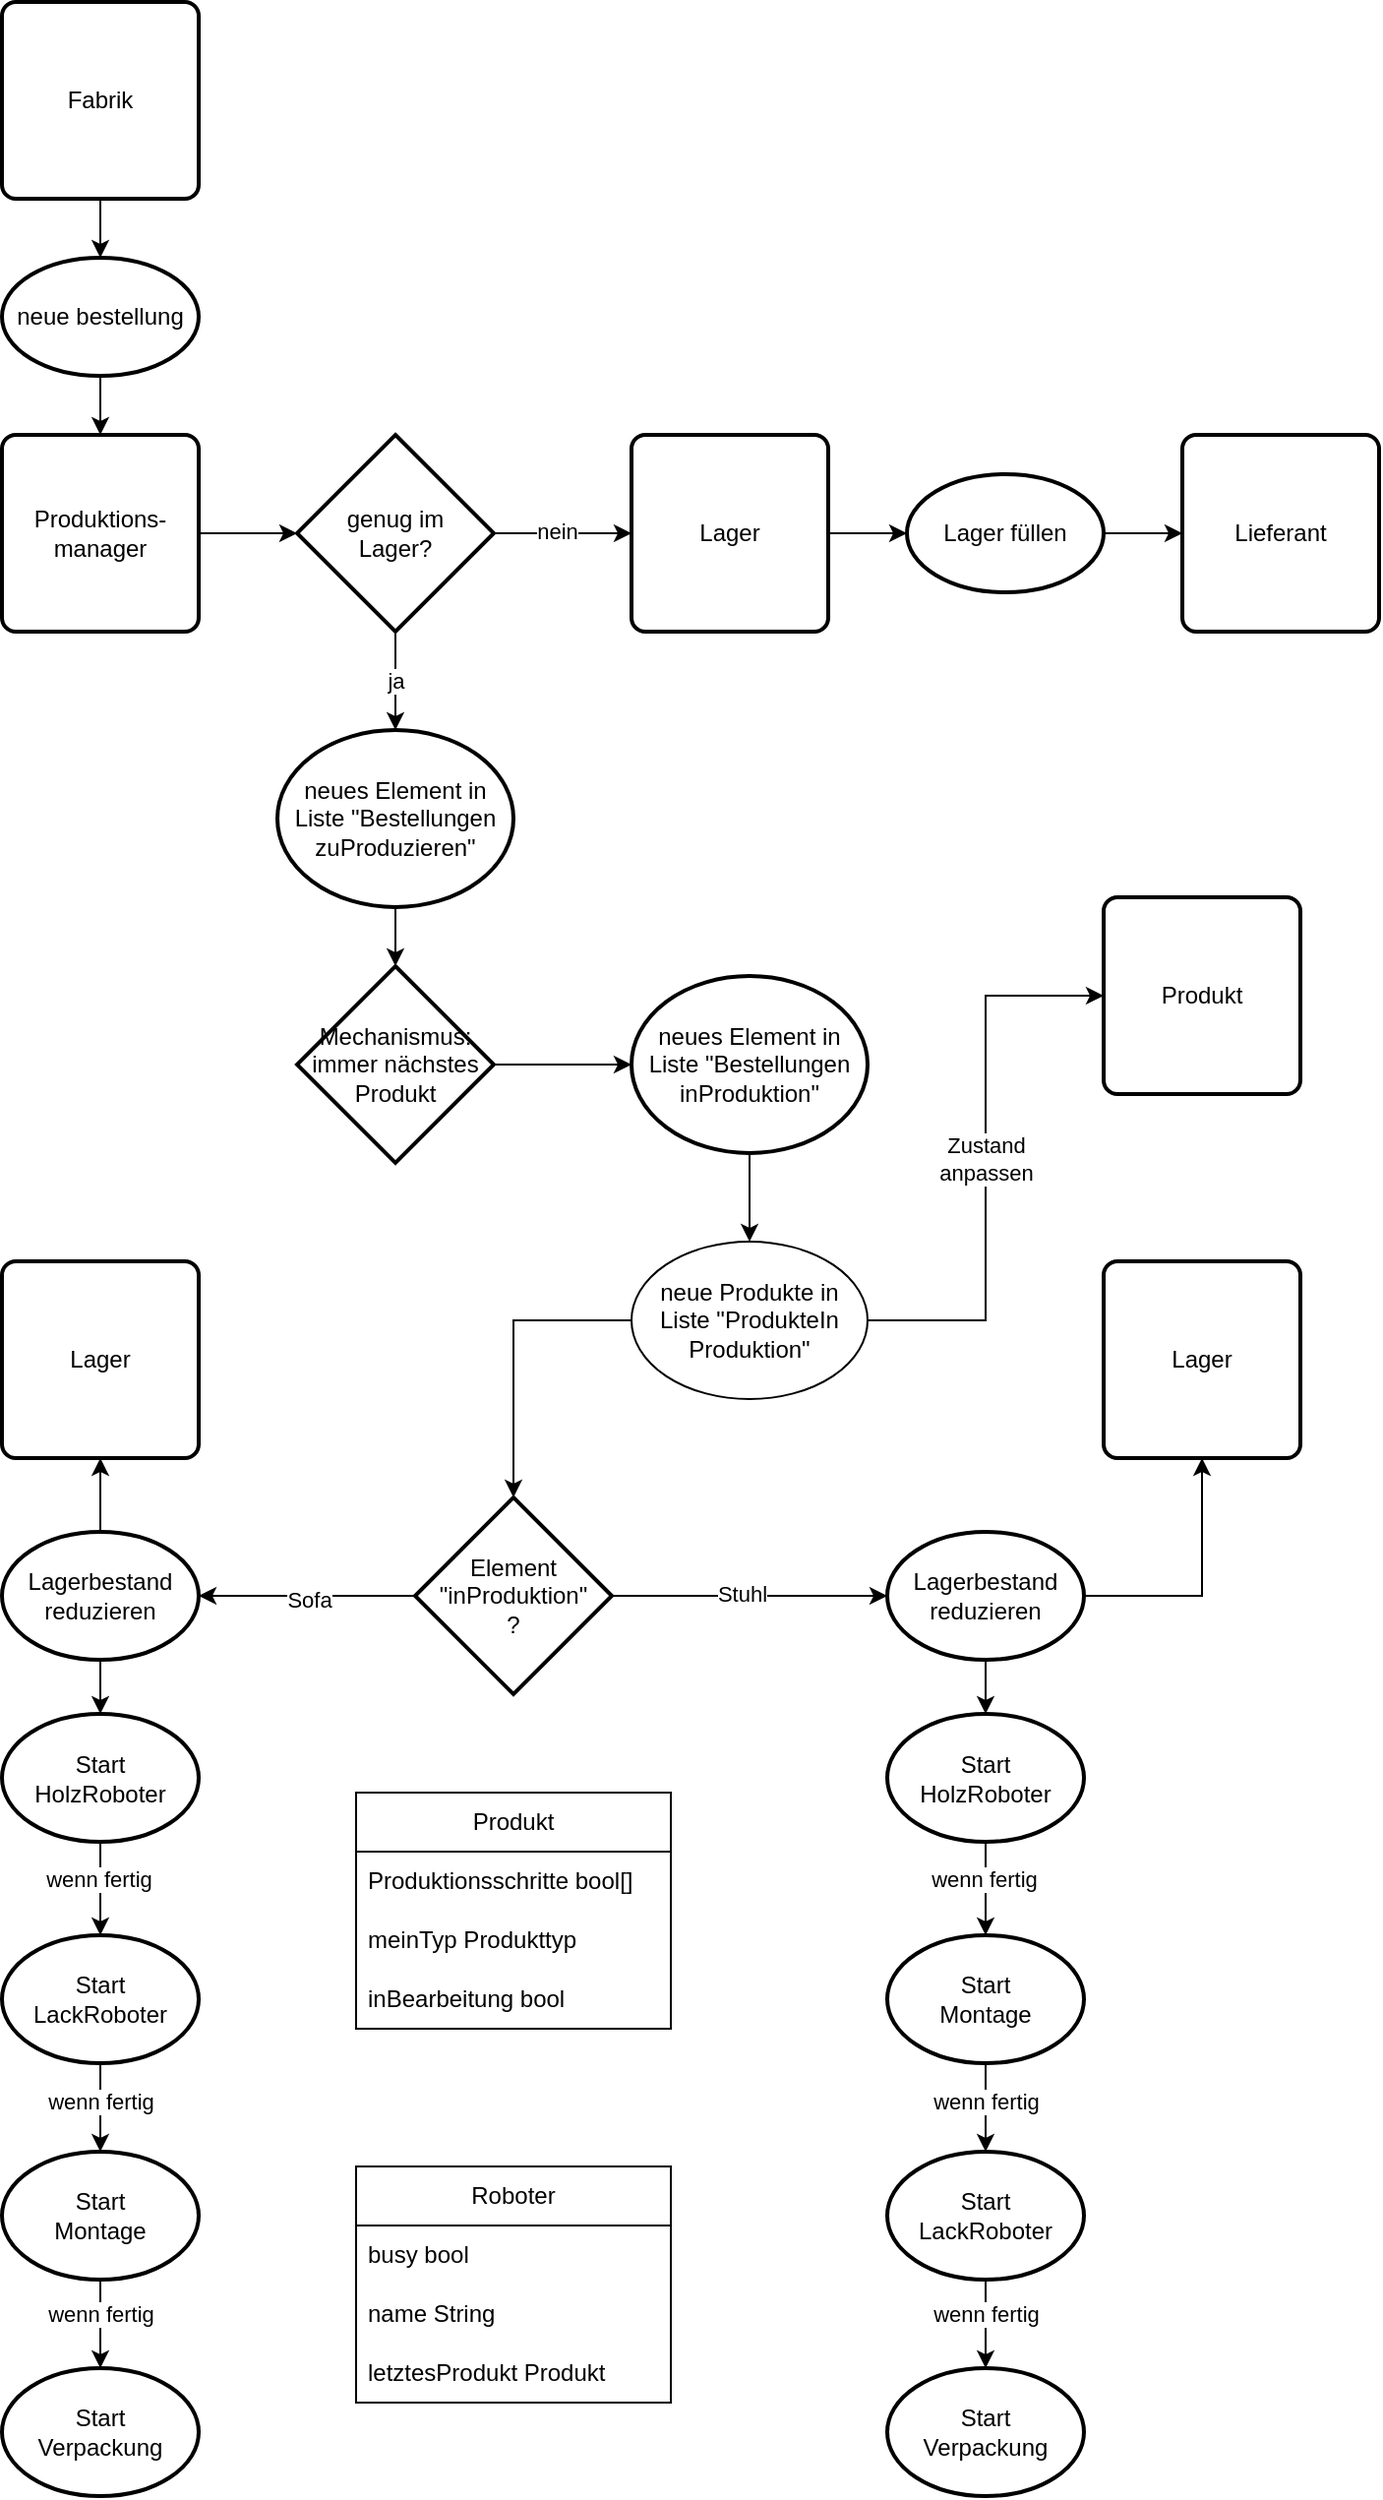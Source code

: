 <mxfile version="20.6.0" type="device"><diagram id="C5RBs43oDa-KdzZeNtuy" name="Page-1"><mxGraphModel dx="948" dy="583" grid="1" gridSize="10" guides="1" tooltips="1" connect="1" arrows="1" fold="1" page="1" pageScale="1" pageWidth="827" pageHeight="1169" math="0" shadow="0"><root><mxCell id="WIyWlLk6GJQsqaUBKTNV-0"/><mxCell id="WIyWlLk6GJQsqaUBKTNV-1" parent="WIyWlLk6GJQsqaUBKTNV-0"/><mxCell id="1L0LD6iB9QXQAJ-IbZGM-8" value="" style="edgeStyle=orthogonalEdgeStyle;rounded=0;orthogonalLoop=1;jettySize=auto;html=1;" edge="1" parent="WIyWlLk6GJQsqaUBKTNV-1" source="1L0LD6iB9QXQAJ-IbZGM-0" target="1L0LD6iB9QXQAJ-IbZGM-5"><mxGeometry relative="1" as="geometry"/></mxCell><mxCell id="1L0LD6iB9QXQAJ-IbZGM-0" value="Fabrik" style="rounded=1;whiteSpace=wrap;html=1;absoluteArcSize=1;arcSize=14;strokeWidth=2;" vertex="1" parent="WIyWlLk6GJQsqaUBKTNV-1"><mxGeometry x="80" y="80" width="100" height="100" as="geometry"/></mxCell><mxCell id="1L0LD6iB9QXQAJ-IbZGM-19" value="ja" style="edgeStyle=orthogonalEdgeStyle;rounded=0;orthogonalLoop=1;jettySize=auto;html=1;" edge="1" parent="WIyWlLk6GJQsqaUBKTNV-1" source="1L0LD6iB9QXQAJ-IbZGM-1" target="1L0LD6iB9QXQAJ-IbZGM-18"><mxGeometry relative="1" as="geometry"/></mxCell><mxCell id="1L0LD6iB9QXQAJ-IbZGM-1" value="genug im &lt;br&gt;Lager?" style="strokeWidth=2;html=1;shape=mxgraph.flowchart.decision;whiteSpace=wrap;" vertex="1" parent="WIyWlLk6GJQsqaUBKTNV-1"><mxGeometry x="230" y="300" width="100" height="100" as="geometry"/></mxCell><mxCell id="1L0LD6iB9QXQAJ-IbZGM-14" value="" style="edgeStyle=orthogonalEdgeStyle;rounded=0;orthogonalLoop=1;jettySize=auto;html=1;" edge="1" parent="WIyWlLk6GJQsqaUBKTNV-1" source="1L0LD6iB9QXQAJ-IbZGM-2" target="1L0LD6iB9QXQAJ-IbZGM-12"><mxGeometry relative="1" as="geometry"/></mxCell><mxCell id="1L0LD6iB9QXQAJ-IbZGM-2" value="Lager" style="rounded=1;whiteSpace=wrap;html=1;absoluteArcSize=1;arcSize=14;strokeWidth=2;" vertex="1" parent="WIyWlLk6GJQsqaUBKTNV-1"><mxGeometry x="400" y="300" width="100" height="100" as="geometry"/></mxCell><mxCell id="1L0LD6iB9QXQAJ-IbZGM-3" value="" style="edgeStyle=orthogonalEdgeStyle;rounded=0;orthogonalLoop=1;jettySize=auto;html=1;" edge="1" parent="WIyWlLk6GJQsqaUBKTNV-1" source="1L0LD6iB9QXQAJ-IbZGM-1" target="1L0LD6iB9QXQAJ-IbZGM-2"><mxGeometry relative="1" as="geometry"><mxPoint x="413.5" y="350" as="targetPoint"/></mxGeometry></mxCell><mxCell id="1L0LD6iB9QXQAJ-IbZGM-6" value="nein" style="edgeLabel;html=1;align=center;verticalAlign=middle;resizable=0;points=[];" vertex="1" connectable="0" parent="1L0LD6iB9QXQAJ-IbZGM-3"><mxGeometry x="-0.094" y="1" relative="1" as="geometry"><mxPoint as="offset"/></mxGeometry></mxCell><mxCell id="1L0LD6iB9QXQAJ-IbZGM-9" value="" style="edgeStyle=orthogonalEdgeStyle;rounded=0;orthogonalLoop=1;jettySize=auto;html=1;" edge="1" parent="WIyWlLk6GJQsqaUBKTNV-1" source="1L0LD6iB9QXQAJ-IbZGM-5" target="1L0LD6iB9QXQAJ-IbZGM-7"><mxGeometry relative="1" as="geometry"/></mxCell><mxCell id="1L0LD6iB9QXQAJ-IbZGM-5" value="&lt;span style=&quot;&quot;&gt;neue bestellung&lt;/span&gt;" style="strokeWidth=2;html=1;shape=mxgraph.flowchart.start_1;whiteSpace=wrap;" vertex="1" parent="WIyWlLk6GJQsqaUBKTNV-1"><mxGeometry x="80" y="210" width="100" height="60" as="geometry"/></mxCell><mxCell id="1L0LD6iB9QXQAJ-IbZGM-10" value="" style="edgeStyle=orthogonalEdgeStyle;rounded=0;orthogonalLoop=1;jettySize=auto;html=1;" edge="1" parent="WIyWlLk6GJQsqaUBKTNV-1" source="1L0LD6iB9QXQAJ-IbZGM-7" target="1L0LD6iB9QXQAJ-IbZGM-1"><mxGeometry relative="1" as="geometry"/></mxCell><mxCell id="1L0LD6iB9QXQAJ-IbZGM-7" value="Produktions-manager" style="rounded=1;whiteSpace=wrap;html=1;absoluteArcSize=1;arcSize=14;strokeWidth=2;" vertex="1" parent="WIyWlLk6GJQsqaUBKTNV-1"><mxGeometry x="80" y="300" width="100" height="100" as="geometry"/></mxCell><mxCell id="1L0LD6iB9QXQAJ-IbZGM-15" value="" style="edgeStyle=orthogonalEdgeStyle;rounded=0;orthogonalLoop=1;jettySize=auto;html=1;" edge="1" parent="WIyWlLk6GJQsqaUBKTNV-1" source="1L0LD6iB9QXQAJ-IbZGM-12" target="1L0LD6iB9QXQAJ-IbZGM-13"><mxGeometry relative="1" as="geometry"/></mxCell><mxCell id="1L0LD6iB9QXQAJ-IbZGM-12" value="&lt;span style=&quot;&quot;&gt;Lager füllen&lt;/span&gt;" style="strokeWidth=2;html=1;shape=mxgraph.flowchart.start_1;whiteSpace=wrap;" vertex="1" parent="WIyWlLk6GJQsqaUBKTNV-1"><mxGeometry x="540" y="320" width="100" height="60" as="geometry"/></mxCell><mxCell id="1L0LD6iB9QXQAJ-IbZGM-13" value="Lieferant" style="rounded=1;whiteSpace=wrap;html=1;absoluteArcSize=1;arcSize=14;strokeWidth=2;" vertex="1" parent="WIyWlLk6GJQsqaUBKTNV-1"><mxGeometry x="680" y="300" width="100" height="100" as="geometry"/></mxCell><mxCell id="1L0LD6iB9QXQAJ-IbZGM-22" value="" style="edgeStyle=orthogonalEdgeStyle;rounded=0;orthogonalLoop=1;jettySize=auto;html=1;" edge="1" parent="WIyWlLk6GJQsqaUBKTNV-1" source="1L0LD6iB9QXQAJ-IbZGM-18" target="1L0LD6iB9QXQAJ-IbZGM-21"><mxGeometry relative="1" as="geometry"/></mxCell><mxCell id="1L0LD6iB9QXQAJ-IbZGM-18" value="neues Element in Liste &quot;Bestellungen zuProduzieren&quot;" style="strokeWidth=2;html=1;shape=mxgraph.flowchart.start_1;whiteSpace=wrap;" vertex="1" parent="WIyWlLk6GJQsqaUBKTNV-1"><mxGeometry x="220" y="450" width="120" height="90" as="geometry"/></mxCell><mxCell id="1L0LD6iB9QXQAJ-IbZGM-24" value="" style="edgeStyle=orthogonalEdgeStyle;rounded=0;orthogonalLoop=1;jettySize=auto;html=1;" edge="1" parent="WIyWlLk6GJQsqaUBKTNV-1" source="1L0LD6iB9QXQAJ-IbZGM-21" target="1L0LD6iB9QXQAJ-IbZGM-23"><mxGeometry relative="1" as="geometry"/></mxCell><mxCell id="1L0LD6iB9QXQAJ-IbZGM-21" value="Mechanismus: immer nächstes Produkt" style="strokeWidth=2;html=1;shape=mxgraph.flowchart.decision;whiteSpace=wrap;" vertex="1" parent="WIyWlLk6GJQsqaUBKTNV-1"><mxGeometry x="230" y="570" width="100" height="100" as="geometry"/></mxCell><mxCell id="1L0LD6iB9QXQAJ-IbZGM-80" value="" style="edgeStyle=orthogonalEdgeStyle;rounded=0;orthogonalLoop=1;jettySize=auto;html=1;" edge="1" parent="WIyWlLk6GJQsqaUBKTNV-1" source="1L0LD6iB9QXQAJ-IbZGM-23" target="1L0LD6iB9QXQAJ-IbZGM-79"><mxGeometry relative="1" as="geometry"/></mxCell><mxCell id="1L0LD6iB9QXQAJ-IbZGM-23" value="neues Element in Liste &quot;Bestellungen&lt;br&gt;inProduktion&quot;" style="strokeWidth=2;html=1;shape=mxgraph.flowchart.start_1;whiteSpace=wrap;" vertex="1" parent="WIyWlLk6GJQsqaUBKTNV-1"><mxGeometry x="400" y="575" width="120" height="90" as="geometry"/></mxCell><mxCell id="1L0LD6iB9QXQAJ-IbZGM-35" value="" style="edgeStyle=orthogonalEdgeStyle;rounded=0;orthogonalLoop=1;jettySize=auto;html=1;entryX=0;entryY=0.5;entryDx=0;entryDy=0;entryPerimeter=0;" edge="1" parent="WIyWlLk6GJQsqaUBKTNV-1" source="1L0LD6iB9QXQAJ-IbZGM-32" target="1L0LD6iB9QXQAJ-IbZGM-39"><mxGeometry relative="1" as="geometry"><mxPoint x="590" y="890" as="targetPoint"/></mxGeometry></mxCell><mxCell id="1L0LD6iB9QXQAJ-IbZGM-36" value="Stuhl" style="edgeLabel;html=1;align=center;verticalAlign=middle;resizable=0;points=[];" vertex="1" connectable="0" parent="1L0LD6iB9QXQAJ-IbZGM-35"><mxGeometry x="-0.064" y="1" relative="1" as="geometry"><mxPoint as="offset"/></mxGeometry></mxCell><mxCell id="1L0LD6iB9QXQAJ-IbZGM-67" value="" style="edgeStyle=orthogonalEdgeStyle;rounded=0;orthogonalLoop=1;jettySize=auto;html=1;" edge="1" parent="WIyWlLk6GJQsqaUBKTNV-1" source="1L0LD6iB9QXQAJ-IbZGM-32" target="1L0LD6iB9QXQAJ-IbZGM-62"><mxGeometry relative="1" as="geometry"/></mxCell><mxCell id="1L0LD6iB9QXQAJ-IbZGM-68" value="Sofa" style="edgeLabel;html=1;align=center;verticalAlign=middle;resizable=0;points=[];" vertex="1" connectable="0" parent="1L0LD6iB9QXQAJ-IbZGM-67"><mxGeometry x="-0.022" y="2" relative="1" as="geometry"><mxPoint as="offset"/></mxGeometry></mxCell><mxCell id="1L0LD6iB9QXQAJ-IbZGM-32" value="Element &quot;inProduktion&quot;&lt;br&gt;?" style="strokeWidth=2;html=1;shape=mxgraph.flowchart.decision;whiteSpace=wrap;" vertex="1" parent="WIyWlLk6GJQsqaUBKTNV-1"><mxGeometry x="290" y="840" width="100" height="100" as="geometry"/></mxCell><mxCell id="1L0LD6iB9QXQAJ-IbZGM-44" value="" style="edgeStyle=orthogonalEdgeStyle;rounded=0;orthogonalLoop=1;jettySize=auto;html=1;" edge="1" parent="WIyWlLk6GJQsqaUBKTNV-1" source="1L0LD6iB9QXQAJ-IbZGM-33" target="1L0LD6iB9QXQAJ-IbZGM-37"><mxGeometry relative="1" as="geometry"/></mxCell><mxCell id="1L0LD6iB9QXQAJ-IbZGM-45" value="wenn fertig" style="edgeLabel;html=1;align=center;verticalAlign=middle;resizable=0;points=[];" vertex="1" connectable="0" parent="1L0LD6iB9QXQAJ-IbZGM-44"><mxGeometry x="-0.201" y="-1" relative="1" as="geometry"><mxPoint as="offset"/></mxGeometry></mxCell><mxCell id="1L0LD6iB9QXQAJ-IbZGM-33" value="Start &lt;br&gt;HolzRoboter" style="strokeWidth=2;html=1;shape=mxgraph.flowchart.start_1;whiteSpace=wrap;" vertex="1" parent="WIyWlLk6GJQsqaUBKTNV-1"><mxGeometry x="530" y="950" width="100" height="65" as="geometry"/></mxCell><mxCell id="1L0LD6iB9QXQAJ-IbZGM-47" value="" style="edgeStyle=orthogonalEdgeStyle;rounded=0;orthogonalLoop=1;jettySize=auto;html=1;" edge="1" parent="WIyWlLk6GJQsqaUBKTNV-1" source="1L0LD6iB9QXQAJ-IbZGM-37" target="1L0LD6iB9QXQAJ-IbZGM-46"><mxGeometry relative="1" as="geometry"/></mxCell><mxCell id="1L0LD6iB9QXQAJ-IbZGM-48" value="wenn fertig" style="edgeLabel;html=1;align=center;verticalAlign=middle;resizable=0;points=[];" vertex="1" connectable="0" parent="1L0LD6iB9QXQAJ-IbZGM-47"><mxGeometry x="-0.457" relative="1" as="geometry"><mxPoint y="7" as="offset"/></mxGeometry></mxCell><mxCell id="1L0LD6iB9QXQAJ-IbZGM-37" value="Start &lt;br&gt;Montage" style="strokeWidth=2;html=1;shape=mxgraph.flowchart.start_1;whiteSpace=wrap;" vertex="1" parent="WIyWlLk6GJQsqaUBKTNV-1"><mxGeometry x="530" y="1062.5" width="100" height="65" as="geometry"/></mxCell><mxCell id="1L0LD6iB9QXQAJ-IbZGM-42" value="" style="edgeStyle=orthogonalEdgeStyle;rounded=0;orthogonalLoop=1;jettySize=auto;html=1;" edge="1" parent="WIyWlLk6GJQsqaUBKTNV-1" source="1L0LD6iB9QXQAJ-IbZGM-39" target="1L0LD6iB9QXQAJ-IbZGM-41"><mxGeometry relative="1" as="geometry"/></mxCell><mxCell id="1L0LD6iB9QXQAJ-IbZGM-54" value="" style="edgeStyle=orthogonalEdgeStyle;rounded=0;orthogonalLoop=1;jettySize=auto;html=1;" edge="1" parent="WIyWlLk6GJQsqaUBKTNV-1" source="1L0LD6iB9QXQAJ-IbZGM-39" target="1L0LD6iB9QXQAJ-IbZGM-33"><mxGeometry relative="1" as="geometry"/></mxCell><mxCell id="1L0LD6iB9QXQAJ-IbZGM-39" value="Lagerbestand&lt;br&gt;reduzieren" style="strokeWidth=2;html=1;shape=mxgraph.flowchart.start_1;whiteSpace=wrap;" vertex="1" parent="WIyWlLk6GJQsqaUBKTNV-1"><mxGeometry x="530" y="857.5" width="100" height="65" as="geometry"/></mxCell><mxCell id="1L0LD6iB9QXQAJ-IbZGM-41" value="Lager" style="rounded=1;whiteSpace=wrap;html=1;absoluteArcSize=1;arcSize=14;strokeWidth=2;" vertex="1" parent="WIyWlLk6GJQsqaUBKTNV-1"><mxGeometry x="640" y="720" width="100" height="100" as="geometry"/></mxCell><mxCell id="1L0LD6iB9QXQAJ-IbZGM-50" value="" style="edgeStyle=orthogonalEdgeStyle;rounded=0;orthogonalLoop=1;jettySize=auto;html=1;" edge="1" parent="WIyWlLk6GJQsqaUBKTNV-1" source="1L0LD6iB9QXQAJ-IbZGM-46" target="1L0LD6iB9QXQAJ-IbZGM-49"><mxGeometry relative="1" as="geometry"/></mxCell><mxCell id="1L0LD6iB9QXQAJ-IbZGM-51" value="wenn fertig" style="edgeLabel;html=1;align=center;verticalAlign=middle;resizable=0;points=[];" vertex="1" connectable="0" parent="1L0LD6iB9QXQAJ-IbZGM-50"><mxGeometry x="-0.217" relative="1" as="geometry"><mxPoint as="offset"/></mxGeometry></mxCell><mxCell id="1L0LD6iB9QXQAJ-IbZGM-46" value="Start &lt;br&gt;LackRoboter" style="strokeWidth=2;html=1;shape=mxgraph.flowchart.start_1;whiteSpace=wrap;" vertex="1" parent="WIyWlLk6GJQsqaUBKTNV-1"><mxGeometry x="530" y="1172.5" width="100" height="65" as="geometry"/></mxCell><mxCell id="1L0LD6iB9QXQAJ-IbZGM-49" value="Start &lt;br&gt;Verpackung" style="strokeWidth=2;html=1;shape=mxgraph.flowchart.start_1;whiteSpace=wrap;" vertex="1" parent="WIyWlLk6GJQsqaUBKTNV-1"><mxGeometry x="530" y="1282.5" width="100" height="65" as="geometry"/></mxCell><mxCell id="1L0LD6iB9QXQAJ-IbZGM-55" value="" style="edgeStyle=orthogonalEdgeStyle;rounded=0;orthogonalLoop=1;jettySize=auto;html=1;" edge="1" parent="WIyWlLk6GJQsqaUBKTNV-1" source="1L0LD6iB9QXQAJ-IbZGM-57" target="1L0LD6iB9QXQAJ-IbZGM-60"><mxGeometry relative="1" as="geometry"/></mxCell><mxCell id="1L0LD6iB9QXQAJ-IbZGM-56" value="wenn fertig" style="edgeLabel;html=1;align=center;verticalAlign=middle;resizable=0;points=[];" vertex="1" connectable="0" parent="1L0LD6iB9QXQAJ-IbZGM-55"><mxGeometry x="-0.201" y="-1" relative="1" as="geometry"><mxPoint as="offset"/></mxGeometry></mxCell><mxCell id="1L0LD6iB9QXQAJ-IbZGM-57" value="Start &lt;br&gt;HolzRoboter" style="strokeWidth=2;html=1;shape=mxgraph.flowchart.start_1;whiteSpace=wrap;" vertex="1" parent="WIyWlLk6GJQsqaUBKTNV-1"><mxGeometry x="80" y="950" width="100" height="65" as="geometry"/></mxCell><mxCell id="1L0LD6iB9QXQAJ-IbZGM-58" value="" style="edgeStyle=orthogonalEdgeStyle;rounded=0;orthogonalLoop=1;jettySize=auto;html=1;" edge="1" parent="WIyWlLk6GJQsqaUBKTNV-1" source="1L0LD6iB9QXQAJ-IbZGM-60" target="1L0LD6iB9QXQAJ-IbZGM-65"><mxGeometry relative="1" as="geometry"/></mxCell><mxCell id="1L0LD6iB9QXQAJ-IbZGM-59" value="wenn fertig" style="edgeLabel;html=1;align=center;verticalAlign=middle;resizable=0;points=[];" vertex="1" connectable="0" parent="1L0LD6iB9QXQAJ-IbZGM-58"><mxGeometry x="-0.457" relative="1" as="geometry"><mxPoint y="7" as="offset"/></mxGeometry></mxCell><mxCell id="1L0LD6iB9QXQAJ-IbZGM-60" value="Start &lt;br&gt;LackRoboter" style="strokeWidth=2;html=1;shape=mxgraph.flowchart.start_1;whiteSpace=wrap;" vertex="1" parent="WIyWlLk6GJQsqaUBKTNV-1"><mxGeometry x="80" y="1062.5" width="100" height="65" as="geometry"/></mxCell><mxCell id="1L0LD6iB9QXQAJ-IbZGM-61" value="" style="edgeStyle=orthogonalEdgeStyle;rounded=0;orthogonalLoop=1;jettySize=auto;html=1;" edge="1" parent="WIyWlLk6GJQsqaUBKTNV-1" source="1L0LD6iB9QXQAJ-IbZGM-62" target="1L0LD6iB9QXQAJ-IbZGM-57"><mxGeometry relative="1" as="geometry"/></mxCell><mxCell id="1L0LD6iB9QXQAJ-IbZGM-70" value="" style="edgeStyle=orthogonalEdgeStyle;rounded=0;orthogonalLoop=1;jettySize=auto;html=1;" edge="1" parent="WIyWlLk6GJQsqaUBKTNV-1" source="1L0LD6iB9QXQAJ-IbZGM-62" target="1L0LD6iB9QXQAJ-IbZGM-69"><mxGeometry relative="1" as="geometry"/></mxCell><mxCell id="1L0LD6iB9QXQAJ-IbZGM-62" value="Lagerbestand&lt;br&gt;reduzieren" style="strokeWidth=2;html=1;shape=mxgraph.flowchart.start_1;whiteSpace=wrap;" vertex="1" parent="WIyWlLk6GJQsqaUBKTNV-1"><mxGeometry x="80" y="857.5" width="100" height="65" as="geometry"/></mxCell><mxCell id="1L0LD6iB9QXQAJ-IbZGM-63" value="" style="edgeStyle=orthogonalEdgeStyle;rounded=0;orthogonalLoop=1;jettySize=auto;html=1;" edge="1" parent="WIyWlLk6GJQsqaUBKTNV-1" source="1L0LD6iB9QXQAJ-IbZGM-65" target="1L0LD6iB9QXQAJ-IbZGM-66"><mxGeometry relative="1" as="geometry"/></mxCell><mxCell id="1L0LD6iB9QXQAJ-IbZGM-64" value="wenn fertig" style="edgeLabel;html=1;align=center;verticalAlign=middle;resizable=0;points=[];" vertex="1" connectable="0" parent="1L0LD6iB9QXQAJ-IbZGM-63"><mxGeometry x="-0.217" relative="1" as="geometry"><mxPoint as="offset"/></mxGeometry></mxCell><mxCell id="1L0LD6iB9QXQAJ-IbZGM-65" value="Start &lt;br&gt;Montage" style="strokeWidth=2;html=1;shape=mxgraph.flowchart.start_1;whiteSpace=wrap;" vertex="1" parent="WIyWlLk6GJQsqaUBKTNV-1"><mxGeometry x="80" y="1172.5" width="100" height="65" as="geometry"/></mxCell><mxCell id="1L0LD6iB9QXQAJ-IbZGM-66" value="Start &lt;br&gt;Verpackung" style="strokeWidth=2;html=1;shape=mxgraph.flowchart.start_1;whiteSpace=wrap;" vertex="1" parent="WIyWlLk6GJQsqaUBKTNV-1"><mxGeometry x="80" y="1282.5" width="100" height="65" as="geometry"/></mxCell><mxCell id="1L0LD6iB9QXQAJ-IbZGM-69" value="Lager" style="rounded=1;whiteSpace=wrap;html=1;absoluteArcSize=1;arcSize=14;strokeWidth=2;" vertex="1" parent="WIyWlLk6GJQsqaUBKTNV-1"><mxGeometry x="80" y="720" width="100" height="100" as="geometry"/></mxCell><mxCell id="1L0LD6iB9QXQAJ-IbZGM-75" value="Produkt" style="swimlane;fontStyle=0;childLayout=stackLayout;horizontal=1;startSize=30;horizontalStack=0;resizeParent=1;resizeParentMax=0;resizeLast=0;collapsible=1;marginBottom=0;whiteSpace=wrap;html=1;" vertex="1" parent="WIyWlLk6GJQsqaUBKTNV-1"><mxGeometry x="260" y="990" width="160" height="120" as="geometry"/></mxCell><mxCell id="1L0LD6iB9QXQAJ-IbZGM-76" value="Produktionsschritte bool[]" style="text;strokeColor=none;fillColor=none;align=left;verticalAlign=middle;spacingLeft=4;spacingRight=4;overflow=hidden;points=[[0,0.5],[1,0.5]];portConstraint=eastwest;rotatable=0;whiteSpace=wrap;html=1;" vertex="1" parent="1L0LD6iB9QXQAJ-IbZGM-75"><mxGeometry y="30" width="160" height="30" as="geometry"/></mxCell><mxCell id="1L0LD6iB9QXQAJ-IbZGM-89" value="meinTyp Produkttyp" style="text;strokeColor=none;fillColor=none;align=left;verticalAlign=middle;spacingLeft=4;spacingRight=4;overflow=hidden;points=[[0,0.5],[1,0.5]];portConstraint=eastwest;rotatable=0;whiteSpace=wrap;html=1;" vertex="1" parent="1L0LD6iB9QXQAJ-IbZGM-75"><mxGeometry y="60" width="160" height="30" as="geometry"/></mxCell><mxCell id="1L0LD6iB9QXQAJ-IbZGM-77" value="inBearbeitung bool" style="text;strokeColor=none;fillColor=none;align=left;verticalAlign=middle;spacingLeft=4;spacingRight=4;overflow=hidden;points=[[0,0.5],[1,0.5]];portConstraint=eastwest;rotatable=0;whiteSpace=wrap;html=1;" vertex="1" parent="1L0LD6iB9QXQAJ-IbZGM-75"><mxGeometry y="90" width="160" height="30" as="geometry"/></mxCell><mxCell id="1L0LD6iB9QXQAJ-IbZGM-81" style="edgeStyle=orthogonalEdgeStyle;rounded=0;orthogonalLoop=1;jettySize=auto;html=1;entryX=0.5;entryY=0;entryDx=0;entryDy=0;entryPerimeter=0;" edge="1" parent="WIyWlLk6GJQsqaUBKTNV-1" source="1L0LD6iB9QXQAJ-IbZGM-79" target="1L0LD6iB9QXQAJ-IbZGM-32"><mxGeometry relative="1" as="geometry"/></mxCell><mxCell id="1L0LD6iB9QXQAJ-IbZGM-83" value="Zustand &lt;br&gt;anpassen" style="edgeStyle=orthogonalEdgeStyle;rounded=0;orthogonalLoop=1;jettySize=auto;html=1;entryX=0;entryY=0.5;entryDx=0;entryDy=0;" edge="1" parent="WIyWlLk6GJQsqaUBKTNV-1" source="1L0LD6iB9QXQAJ-IbZGM-79" target="1L0LD6iB9QXQAJ-IbZGM-82"><mxGeometry relative="1" as="geometry"/></mxCell><mxCell id="1L0LD6iB9QXQAJ-IbZGM-79" value="neue Produkte in Liste &quot;ProdukteIn&lt;br&gt;Produktion&quot;" style="ellipse;whiteSpace=wrap;html=1;" vertex="1" parent="WIyWlLk6GJQsqaUBKTNV-1"><mxGeometry x="400" y="710" width="120" height="80" as="geometry"/></mxCell><mxCell id="1L0LD6iB9QXQAJ-IbZGM-82" value="Produkt" style="rounded=1;whiteSpace=wrap;html=1;absoluteArcSize=1;arcSize=14;strokeWidth=2;" vertex="1" parent="WIyWlLk6GJQsqaUBKTNV-1"><mxGeometry x="640" y="535" width="100" height="100" as="geometry"/></mxCell><mxCell id="1L0LD6iB9QXQAJ-IbZGM-84" value="Roboter" style="swimlane;fontStyle=0;childLayout=stackLayout;horizontal=1;startSize=30;horizontalStack=0;resizeParent=1;resizeParentMax=0;resizeLast=0;collapsible=1;marginBottom=0;whiteSpace=wrap;html=1;" vertex="1" parent="WIyWlLk6GJQsqaUBKTNV-1"><mxGeometry x="260" y="1180" width="160" height="120" as="geometry"/></mxCell><mxCell id="1L0LD6iB9QXQAJ-IbZGM-85" value="busy bool" style="text;strokeColor=none;fillColor=none;align=left;verticalAlign=middle;spacingLeft=4;spacingRight=4;overflow=hidden;points=[[0,0.5],[1,0.5]];portConstraint=eastwest;rotatable=0;whiteSpace=wrap;html=1;" vertex="1" parent="1L0LD6iB9QXQAJ-IbZGM-84"><mxGeometry y="30" width="160" height="30" as="geometry"/></mxCell><mxCell id="1L0LD6iB9QXQAJ-IbZGM-86" value="name String" style="text;strokeColor=none;fillColor=none;align=left;verticalAlign=middle;spacingLeft=4;spacingRight=4;overflow=hidden;points=[[0,0.5],[1,0.5]];portConstraint=eastwest;rotatable=0;whiteSpace=wrap;html=1;" vertex="1" parent="1L0LD6iB9QXQAJ-IbZGM-84"><mxGeometry y="60" width="160" height="30" as="geometry"/></mxCell><mxCell id="1L0LD6iB9QXQAJ-IbZGM-88" value="letztesProdukt Produkt" style="text;strokeColor=none;fillColor=none;align=left;verticalAlign=middle;spacingLeft=4;spacingRight=4;overflow=hidden;points=[[0,0.5],[1,0.5]];portConstraint=eastwest;rotatable=0;whiteSpace=wrap;html=1;" vertex="1" parent="1L0LD6iB9QXQAJ-IbZGM-84"><mxGeometry y="90" width="160" height="30" as="geometry"/></mxCell></root></mxGraphModel></diagram></mxfile>